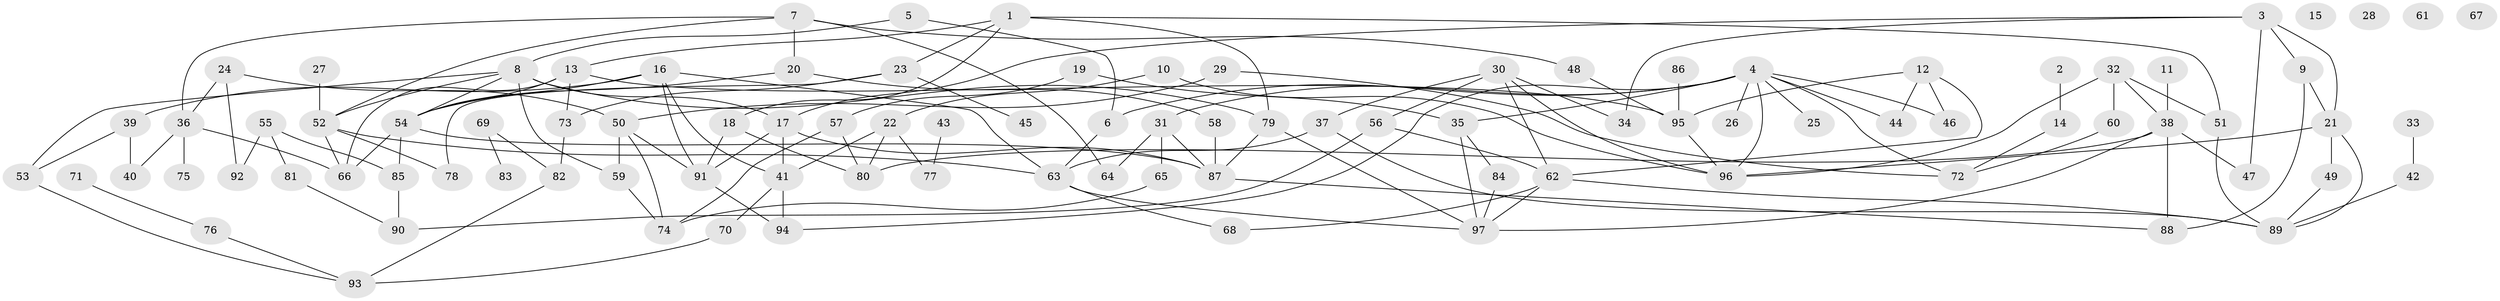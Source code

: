 // coarse degree distribution, {8: 0.1111111111111111, 7: 0.05555555555555555, 6: 0.027777777777777776, 5: 0.2222222222222222, 3: 0.08333333333333333, 10: 0.027777777777777776, 4: 0.19444444444444445, 2: 0.08333333333333333, 1: 0.16666666666666666, 9: 0.027777777777777776}
// Generated by graph-tools (version 1.1) at 2025/48/03/04/25 22:48:22]
// undirected, 97 vertices, 153 edges
graph export_dot {
  node [color=gray90,style=filled];
  1;
  2;
  3;
  4;
  5;
  6;
  7;
  8;
  9;
  10;
  11;
  12;
  13;
  14;
  15;
  16;
  17;
  18;
  19;
  20;
  21;
  22;
  23;
  24;
  25;
  26;
  27;
  28;
  29;
  30;
  31;
  32;
  33;
  34;
  35;
  36;
  37;
  38;
  39;
  40;
  41;
  42;
  43;
  44;
  45;
  46;
  47;
  48;
  49;
  50;
  51;
  52;
  53;
  54;
  55;
  56;
  57;
  58;
  59;
  60;
  61;
  62;
  63;
  64;
  65;
  66;
  67;
  68;
  69;
  70;
  71;
  72;
  73;
  74;
  75;
  76;
  77;
  78;
  79;
  80;
  81;
  82;
  83;
  84;
  85;
  86;
  87;
  88;
  89;
  90;
  91;
  92;
  93;
  94;
  95;
  96;
  97;
  1 -- 13;
  1 -- 18;
  1 -- 23;
  1 -- 51;
  1 -- 79;
  2 -- 14;
  3 -- 9;
  3 -- 17;
  3 -- 21;
  3 -- 34;
  3 -- 47;
  4 -- 6;
  4 -- 25;
  4 -- 26;
  4 -- 31;
  4 -- 35;
  4 -- 44;
  4 -- 46;
  4 -- 72;
  4 -- 94;
  4 -- 96;
  5 -- 6;
  5 -- 8;
  6 -- 63;
  7 -- 20;
  7 -- 36;
  7 -- 48;
  7 -- 52;
  7 -- 64;
  8 -- 17;
  8 -- 52;
  8 -- 53;
  8 -- 54;
  8 -- 59;
  8 -- 79;
  9 -- 21;
  9 -- 88;
  10 -- 22;
  10 -- 96;
  11 -- 38;
  12 -- 44;
  12 -- 46;
  12 -- 62;
  12 -- 95;
  13 -- 54;
  13 -- 66;
  13 -- 73;
  13 -- 95;
  14 -- 72;
  16 -- 39;
  16 -- 41;
  16 -- 54;
  16 -- 63;
  16 -- 91;
  17 -- 41;
  17 -- 87;
  17 -- 91;
  18 -- 80;
  18 -- 91;
  19 -- 35;
  19 -- 57;
  20 -- 54;
  20 -- 58;
  21 -- 49;
  21 -- 89;
  21 -- 96;
  22 -- 41;
  22 -- 77;
  22 -- 80;
  23 -- 45;
  23 -- 73;
  23 -- 78;
  24 -- 36;
  24 -- 50;
  24 -- 92;
  27 -- 52;
  29 -- 50;
  29 -- 72;
  30 -- 34;
  30 -- 37;
  30 -- 56;
  30 -- 62;
  30 -- 96;
  31 -- 64;
  31 -- 65;
  31 -- 87;
  32 -- 38;
  32 -- 51;
  32 -- 60;
  32 -- 96;
  33 -- 42;
  35 -- 84;
  35 -- 97;
  36 -- 40;
  36 -- 66;
  36 -- 75;
  37 -- 63;
  37 -- 89;
  38 -- 47;
  38 -- 80;
  38 -- 88;
  38 -- 97;
  39 -- 40;
  39 -- 53;
  41 -- 70;
  41 -- 94;
  42 -- 89;
  43 -- 77;
  48 -- 95;
  49 -- 89;
  50 -- 59;
  50 -- 74;
  50 -- 91;
  51 -- 89;
  52 -- 63;
  52 -- 66;
  52 -- 78;
  53 -- 93;
  54 -- 66;
  54 -- 85;
  54 -- 87;
  55 -- 81;
  55 -- 85;
  55 -- 92;
  56 -- 62;
  56 -- 90;
  57 -- 74;
  57 -- 80;
  58 -- 87;
  59 -- 74;
  60 -- 72;
  62 -- 68;
  62 -- 89;
  62 -- 97;
  63 -- 68;
  63 -- 97;
  65 -- 74;
  69 -- 82;
  69 -- 83;
  70 -- 93;
  71 -- 76;
  73 -- 82;
  76 -- 93;
  79 -- 87;
  79 -- 97;
  81 -- 90;
  82 -- 93;
  84 -- 97;
  85 -- 90;
  86 -- 95;
  87 -- 88;
  91 -- 94;
  95 -- 96;
}
